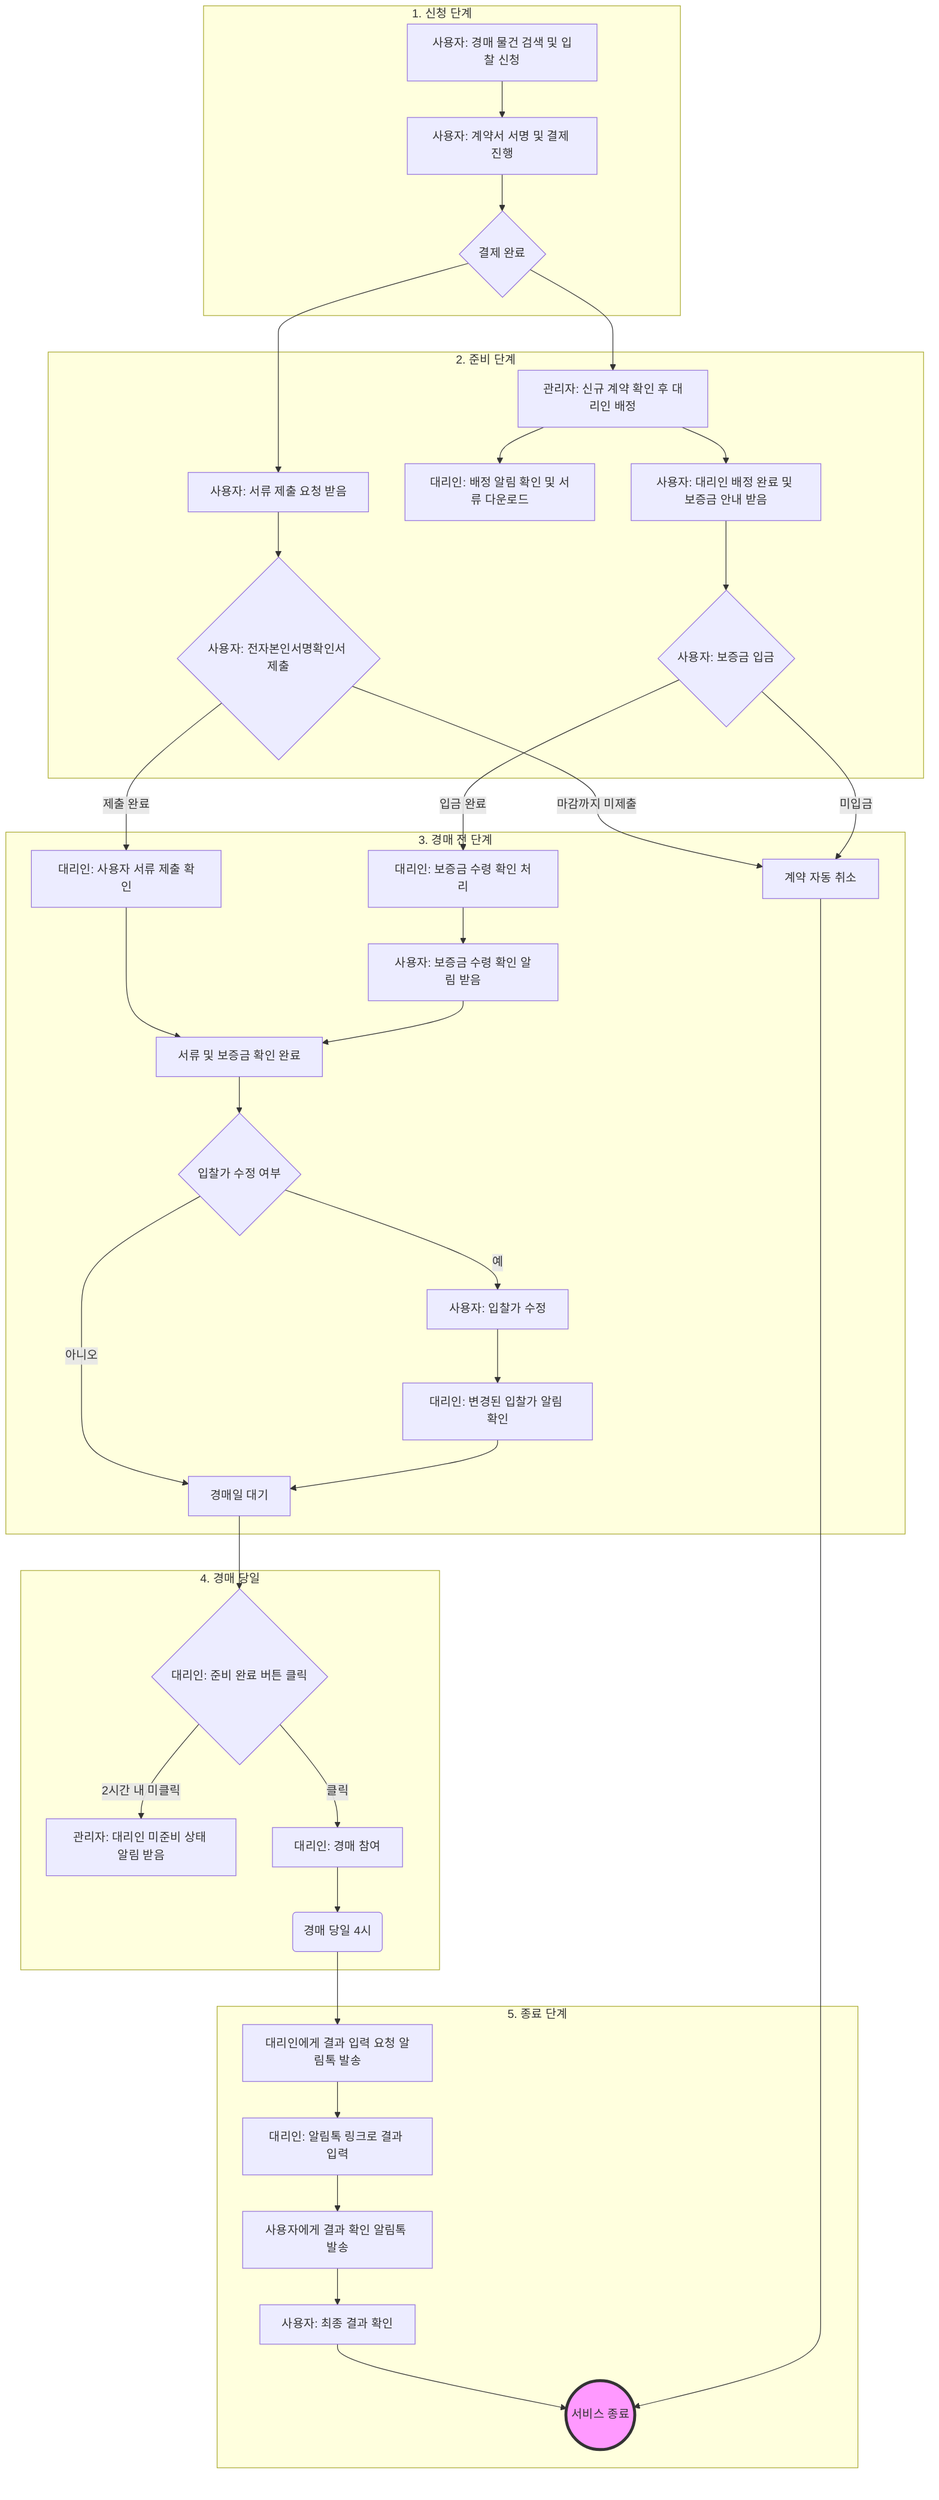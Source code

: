 graph TD
    subgraph "1. 신청 단계"
        A[사용자: 경매 물건 검색 및 입찰 신청] --> B[사용자: 계약서 서명 및 결제 진행];
        B --> C{결제 완료};
    end

    subgraph "2. 준비 단계"
        C --> D[관리자: 신규 계약 확인 후 대리인 배정];
        C --> E[사용자: 서류 제출 요청 받음];
        D --> F[대리인: 배정 알림 확인 및 서류 다운로드];
        D --> E1[사용자: 대리인 배정 완료 및 보증금 안내 받음];
        E --> G{사용자: 전자본인서명확인서 제출};
        E1 --> G1{사용자: 보증금 입금};
    end

    subgraph "3. 경매 전 단계"
        G -- 제출 완료 --> H[대리인: 사용자 서류 제출 확인];
        G -- 마감까지 미제출 --> I[계약 자동 취소];
        G1 -- 입금 완료 --> H1[대리인: 보증금 수령 확인 처리];
        G1 -- 미입금 --> I;
        H1 --> H2[사용자: 보증금 수령 확인 알림 받음];
        H --> H3[서류 및 보증금 확인 완료];
        H2 --> H3;
        H3 --> J{입찰가 수정 여부};
        J -- 예 --> K[사용자: 입찰가 수정];
        K --> L[대리인: 변경된 입찰가 알림 확인];
        J -- 아니오 --> M[경매일 대기];
        L --> M;
    end

    subgraph "4. 경매 당일"
        M --> N{대리인: 준비 완료 버튼 클릭};
        N -- 2시간 내 미클릭 --> O[관리자: 대리인 미준비 상태 알림 받음];
        N -- 클릭 --> P[대리인: 경매 참여];
        P --> Q(경매 당일 4시);
    end

    subgraph "5. 종료 단계"
        Q --> R[대리인에게 결과 입력 요청 알림톡 발송];
        R --> S[대리인: 알림톡 링크로 결과 입력];
        S --> T[사용자에게 결과 확인 알림톡 발송];
        T --> U[사용자: 최종 결과 확인];
        U --> V((서비스 종료));
        I --> V;
    end

    style V fill:#f9f,stroke:#333,stroke-width:4px